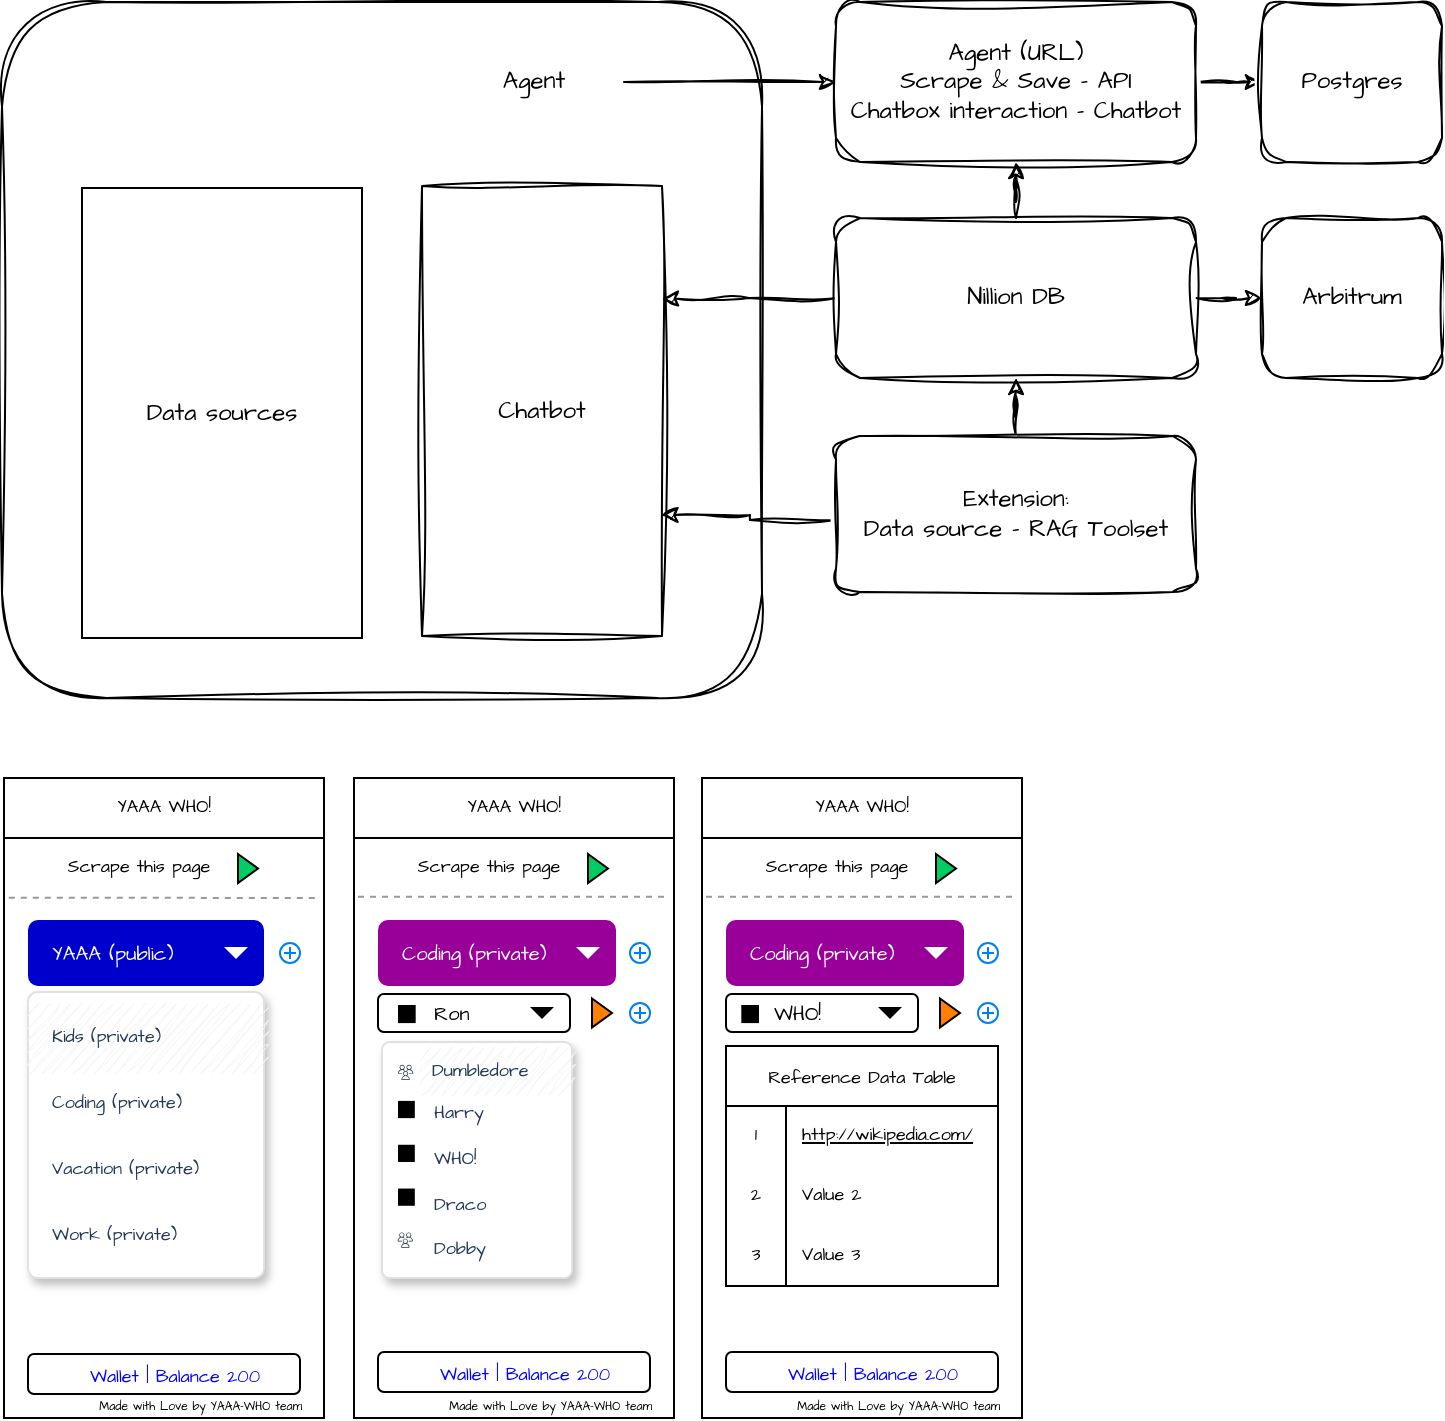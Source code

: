 <mxfile version="26.0.9">
  <diagram name="Page-1" id="-vO6IKAvIUpi8Fm659_Z">
    <mxGraphModel dx="765" dy="439" grid="1" gridSize="10" guides="1" tooltips="1" connect="1" arrows="1" fold="1" page="1" pageScale="1" pageWidth="827" pageHeight="1169" math="0" shadow="0">
      <root>
        <mxCell id="0" />
        <mxCell id="1" parent="0" />
        <mxCell id="kdlLtOx3mS1jV0NhRZuz-1" value="" style="rounded=1;whiteSpace=wrap;html=1;sketch=1;hachureGap=4;jiggle=2;curveFitting=1;fontFamily=Architects Daughter;fontSource=https%3A%2F%2Ffonts.googleapis.com%2Fcss%3Ffamily%3DArchitects%2BDaughter;" parent="1" vertex="1">
          <mxGeometry x="39" y="132" width="380" height="348" as="geometry" />
        </mxCell>
        <mxCell id="kdlLtOx3mS1jV0NhRZuz-2" value="Chatbot" style="rounded=0;whiteSpace=wrap;html=1;sketch=1;hachureGap=4;jiggle=2;curveFitting=1;fontFamily=Architects Daughter;fontSource=https%3A%2F%2Ffonts.googleapis.com%2Fcss%3Ffamily%3DArchitects%2BDaughter;" parent="1" vertex="1">
          <mxGeometry x="249" y="224" width="120" height="225" as="geometry" />
        </mxCell>
        <mxCell id="kdlLtOx3mS1jV0NhRZuz-6" style="edgeStyle=orthogonalEdgeStyle;rounded=0;sketch=1;hachureGap=4;jiggle=2;curveFitting=1;orthogonalLoop=1;jettySize=auto;html=1;fontFamily=Architects Daughter;fontSource=https%3A%2F%2Ffonts.googleapis.com%2Fcss%3Ffamily%3DArchitects%2BDaughter;" parent="1" source="kdlLtOx3mS1jV0NhRZuz-3" target="kdlLtOx3mS1jV0NhRZuz-5" edge="1">
          <mxGeometry relative="1" as="geometry" />
        </mxCell>
        <mxCell id="kdlLtOx3mS1jV0NhRZuz-3" value="Agent" style="text;html=1;align=center;verticalAlign=middle;whiteSpace=wrap;rounded=0;fontFamily=Architects Daughter;fontSource=https%3A%2F%2Ffonts.googleapis.com%2Fcss%3Ffamily%3DArchitects%2BDaughter;" parent="1" vertex="1">
          <mxGeometry x="260" y="157" width="90" height="30" as="geometry" />
        </mxCell>
        <mxCell id="kdlLtOx3mS1jV0NhRZuz-4" value="Data sources" style="text;html=1;align=center;verticalAlign=middle;whiteSpace=wrap;rounded=0;fontFamily=Architects Daughter;fontSource=https%3A%2F%2Ffonts.googleapis.com%2Fcss%3Ffamily%3DArchitects%2BDaughter;shadow=0;strokeColor=default;" parent="1" vertex="1">
          <mxGeometry x="79" y="225" width="140" height="225" as="geometry" />
        </mxCell>
        <mxCell id="W8ZjUxMZ1Ju0fuEqUYie-2" value="" style="edgeStyle=orthogonalEdgeStyle;rounded=0;sketch=1;hachureGap=4;jiggle=2;curveFitting=1;orthogonalLoop=1;jettySize=auto;html=1;fontFamily=Architects Daughter;fontSource=https%3A%2F%2Ffonts.googleapis.com%2Fcss%3Ffamily%3DArchitects%2BDaughter;" edge="1" parent="1" source="kdlLtOx3mS1jV0NhRZuz-5" target="W8ZjUxMZ1Ju0fuEqUYie-1">
          <mxGeometry relative="1" as="geometry" />
        </mxCell>
        <mxCell id="kdlLtOx3mS1jV0NhRZuz-5" value="Agent (URL)&lt;div&gt;Scrape &amp;amp; Save - API&lt;/div&gt;&lt;div&gt;Chatbox interaction - Chatbot&lt;/div&gt;" style="rounded=1;whiteSpace=wrap;html=1;sketch=1;hachureGap=4;jiggle=2;curveFitting=1;fontFamily=Architects Daughter;fontSource=https%3A%2F%2Ffonts.googleapis.com%2Fcss%3Ffamily%3DArchitects%2BDaughter;" parent="1" vertex="1">
          <mxGeometry x="456" y="132" width="180" height="80" as="geometry" />
        </mxCell>
        <mxCell id="kdlLtOx3mS1jV0NhRZuz-8" style="edgeStyle=orthogonalEdgeStyle;rounded=0;sketch=1;hachureGap=4;jiggle=2;curveFitting=1;orthogonalLoop=1;jettySize=auto;html=1;entryX=0.5;entryY=1;entryDx=0;entryDy=0;fontFamily=Architects Daughter;fontSource=https%3A%2F%2Ffonts.googleapis.com%2Fcss%3Ffamily%3DArchitects%2BDaughter;" parent="1" source="kdlLtOx3mS1jV0NhRZuz-7" target="kdlLtOx3mS1jV0NhRZuz-5" edge="1">
          <mxGeometry relative="1" as="geometry" />
        </mxCell>
        <mxCell id="kdlLtOx3mS1jV0NhRZuz-9" style="edgeStyle=orthogonalEdgeStyle;rounded=0;sketch=1;hachureGap=4;jiggle=2;curveFitting=1;orthogonalLoop=1;jettySize=auto;html=1;entryX=1;entryY=0.25;entryDx=0;entryDy=0;fontFamily=Architects Daughter;fontSource=https%3A%2F%2Ffonts.googleapis.com%2Fcss%3Ffamily%3DArchitects%2BDaughter;" parent="1" source="kdlLtOx3mS1jV0NhRZuz-7" target="kdlLtOx3mS1jV0NhRZuz-2" edge="1">
          <mxGeometry relative="1" as="geometry" />
        </mxCell>
        <mxCell id="kdlLtOx3mS1jV0NhRZuz-16" style="edgeStyle=orthogonalEdgeStyle;rounded=0;sketch=1;hachureGap=4;jiggle=2;curveFitting=1;orthogonalLoop=1;jettySize=auto;html=1;entryX=0;entryY=0.5;entryDx=0;entryDy=0;fontFamily=Architects Daughter;fontSource=https%3A%2F%2Ffonts.googleapis.com%2Fcss%3Ffamily%3DArchitects%2BDaughter;" parent="1" source="kdlLtOx3mS1jV0NhRZuz-7" target="kdlLtOx3mS1jV0NhRZuz-15" edge="1">
          <mxGeometry relative="1" as="geometry" />
        </mxCell>
        <mxCell id="kdlLtOx3mS1jV0NhRZuz-7" value="Nillion DB" style="rounded=1;whiteSpace=wrap;html=1;sketch=1;hachureGap=4;jiggle=2;curveFitting=1;fontFamily=Architects Daughter;fontSource=https%3A%2F%2Ffonts.googleapis.com%2Fcss%3Ffamily%3DArchitects%2BDaughter;" parent="1" vertex="1">
          <mxGeometry x="456" y="240" width="180" height="80" as="geometry" />
        </mxCell>
        <mxCell id="kdlLtOx3mS1jV0NhRZuz-11" style="edgeStyle=orthogonalEdgeStyle;rounded=0;sketch=1;hachureGap=4;jiggle=2;curveFitting=1;orthogonalLoop=1;jettySize=auto;html=1;entryX=0.5;entryY=1;entryDx=0;entryDy=0;fontFamily=Architects Daughter;fontSource=https%3A%2F%2Ffonts.googleapis.com%2Fcss%3Ffamily%3DArchitects%2BDaughter;" parent="1" source="kdlLtOx3mS1jV0NhRZuz-10" target="kdlLtOx3mS1jV0NhRZuz-7" edge="1">
          <mxGeometry relative="1" as="geometry" />
        </mxCell>
        <mxCell id="W8ZjUxMZ1Ju0fuEqUYie-3" style="edgeStyle=orthogonalEdgeStyle;rounded=0;sketch=1;hachureGap=4;jiggle=2;curveFitting=1;orthogonalLoop=1;jettySize=auto;html=1;fontFamily=Architects Daughter;fontSource=https%3A%2F%2Ffonts.googleapis.com%2Fcss%3Ffamily%3DArchitects%2BDaughter;entryX=0.998;entryY=0.731;entryDx=0;entryDy=0;entryPerimeter=0;exitX=0;exitY=0.5;exitDx=0;exitDy=0;" edge="1" parent="1" source="kdlLtOx3mS1jV0NhRZuz-10" target="kdlLtOx3mS1jV0NhRZuz-2">
          <mxGeometry relative="1" as="geometry">
            <Array as="points">
              <mxPoint x="456" y="391" />
              <mxPoint x="413" y="391" />
              <mxPoint x="413" y="389" />
            </Array>
          </mxGeometry>
        </mxCell>
        <mxCell id="kdlLtOx3mS1jV0NhRZuz-10" value="Extension:&lt;div&gt;Data source - RAG Toolset&lt;/div&gt;" style="rounded=1;whiteSpace=wrap;html=1;sketch=1;hachureGap=4;jiggle=2;curveFitting=1;fontFamily=Architects Daughter;fontSource=https%3A%2F%2Ffonts.googleapis.com%2Fcss%3Ffamily%3DArchitects%2BDaughter;" parent="1" vertex="1">
          <mxGeometry x="456" y="349" width="180" height="78" as="geometry" />
        </mxCell>
        <mxCell id="kdlLtOx3mS1jV0NhRZuz-15" value="Arbitrum" style="rounded=1;whiteSpace=wrap;html=1;sketch=1;hachureGap=4;jiggle=2;curveFitting=1;fontFamily=Architects Daughter;fontSource=https%3A%2F%2Ffonts.googleapis.com%2Fcss%3Ffamily%3DArchitects%2BDaughter;" parent="1" vertex="1">
          <mxGeometry x="669" y="240" width="90" height="80" as="geometry" />
        </mxCell>
        <mxCell id="kdlLtOx3mS1jV0NhRZuz-19" value="" style="rounded=0;whiteSpace=wrap;html=1;hachureGap=4;fontFamily=Architects Daughter;fontSource=https%3A%2F%2Ffonts.googleapis.com%2Fcss%3Ffamily%3DArchitects%2BDaughter;" parent="1" vertex="1">
          <mxGeometry x="40" y="520" width="160" height="320" as="geometry" />
        </mxCell>
        <mxCell id="kdlLtOx3mS1jV0NhRZuz-20" value="YAAA WHO!" style="text;html=1;align=center;verticalAlign=middle;whiteSpace=wrap;rounded=0;fontFamily=Architects Daughter;fontSource=https%3A%2F%2Ffonts.googleapis.com%2Fcss%3Ffamily%3DArchitects%2BDaughter;fontSize=9;labelBorderColor=none;strokeColor=default;" parent="1" vertex="1">
          <mxGeometry x="40" y="520" width="160" height="30" as="geometry" />
        </mxCell>
        <mxCell id="kdlLtOx3mS1jV0NhRZuz-25" value="" style="triangle;whiteSpace=wrap;html=1;hachureGap=4;fontFamily=Architects Daughter;fontSource=https%3A%2F%2Ffonts.googleapis.com%2Fcss%3Ffamily%3DArchitects%2BDaughter;fillColor=#00CC66;" parent="1" vertex="1">
          <mxGeometry x="157" y="558" width="10" height="14.5" as="geometry" />
        </mxCell>
        <mxCell id="kdlLtOx3mS1jV0NhRZuz-26" value="Scrape this page" style="text;html=1;align=center;verticalAlign=middle;whiteSpace=wrap;rounded=0;fontFamily=Architects Daughter;fontSource=https%3A%2F%2Ffonts.googleapis.com%2Fcss%3Ffamily%3DArchitects%2BDaughter;fontSize=9;labelBorderColor=none;strokeColor=none;" parent="1" vertex="1">
          <mxGeometry x="66.5" y="550" width="81" height="30" as="geometry" />
        </mxCell>
        <mxCell id="kdlLtOx3mS1jV0NhRZuz-29" value="&lt;font style=&quot;font-size: 10px;&quot;&gt;YAAA (public)&lt;/font&gt;" style="rounded=1;fillColor=#0000CC;strokeColor=none;html=1;fontColor=#ffffff;align=left;fontSize=12;spacingLeft=10;sketch=0;hachureGap=4;pointerEvents=0;fontFamily=Architects Daughter;fontSource=https%3A%2F%2Ffonts.googleapis.com%2Fcss%3Ffamily%3DArchitects%2BDaughter;jiggle=2;curveFitting=1;" parent="1" vertex="1">
          <mxGeometry x="52" y="591" width="118" height="33" as="geometry" />
        </mxCell>
        <mxCell id="kdlLtOx3mS1jV0NhRZuz-30" value="" style="shape=triangle;direction=south;fillColor=#ffffff;strokeColor=none;html=1;hachureGap=4;pointerEvents=0;fontFamily=Architects Daughter;fontSource=https%3A%2F%2Ffonts.googleapis.com%2Fcss%3Ffamily%3DArchitects%2BDaughter;fontSize=20;" parent="kdlLtOx3mS1jV0NhRZuz-29" vertex="1">
          <mxGeometry x="1" y="0.5" width="12" height="6" relative="1" as="geometry">
            <mxPoint x="-20" y="-3" as="offset" />
          </mxGeometry>
        </mxCell>
        <mxCell id="kdlLtOx3mS1jV0NhRZuz-31" value="" style="rounded=1;fillColor=#ffffff;strokeColor=#DFE1E5;shadow=1;html=1;arcSize=4;hachureGap=4;pointerEvents=0;fontFamily=Architects Daughter;fontSource=https%3A%2F%2Ffonts.googleapis.com%2Fcss%3Ffamily%3DArchitects%2BDaughter;fontSize=20;" parent="1" vertex="1">
          <mxGeometry x="52" y="627" width="118" height="143" as="geometry" />
        </mxCell>
        <mxCell id="kdlLtOx3mS1jV0NhRZuz-32" value="Kids (private)" style="rounded=0;fillColor=#F4F5F7;strokeColor=none;shadow=0;html=1;align=left;fontSize=9;spacingLeft=10;fontColor=#253858;resizeWidth=1;sketch=1;hachureGap=4;pointerEvents=0;fontFamily=Architects Daughter;fontSource=https%3A%2F%2Ffonts.googleapis.com%2Fcss%3Ffamily%3DArchitects%2BDaughter;jiggle=2;curveFitting=1;" parent="kdlLtOx3mS1jV0NhRZuz-31" vertex="1">
          <mxGeometry width="118" height="33" relative="1" as="geometry">
            <mxPoint y="6" as="offset" />
          </mxGeometry>
        </mxCell>
        <mxCell id="kdlLtOx3mS1jV0NhRZuz-33" value="Coding (private)" style="rounded=0;fillColor=none;strokeColor=none;shadow=0;html=1;align=left;fontSize=9;spacingLeft=10;fontColor=#253858;resizeWidth=1;sketch=1;hachureGap=4;pointerEvents=0;fontFamily=Architects Daughter;fontSource=https%3A%2F%2Ffonts.googleapis.com%2Fcss%3Ffamily%3DArchitects%2BDaughter;jiggle=2;curveFitting=1;" parent="kdlLtOx3mS1jV0NhRZuz-31" vertex="1">
          <mxGeometry width="118" height="33" relative="1" as="geometry">
            <mxPoint y="39" as="offset" />
          </mxGeometry>
        </mxCell>
        <mxCell id="kdlLtOx3mS1jV0NhRZuz-34" value="Vacation (private)" style="rounded=0;fillColor=none;strokeColor=none;shadow=0;html=1;align=left;fontSize=9;spacingLeft=10;fontColor=#253858;resizeWidth=1;sketch=1;hachureGap=4;pointerEvents=0;fontFamily=Architects Daughter;fontSource=https%3A%2F%2Ffonts.googleapis.com%2Fcss%3Ffamily%3DArchitects%2BDaughter;jiggle=2;curveFitting=1;" parent="kdlLtOx3mS1jV0NhRZuz-31" vertex="1">
          <mxGeometry width="118" height="33" relative="1" as="geometry">
            <mxPoint y="72" as="offset" />
          </mxGeometry>
        </mxCell>
        <mxCell id="kdlLtOx3mS1jV0NhRZuz-35" value="Work (private)" style="rounded=0;fillColor=none;strokeColor=none;shadow=0;html=1;align=left;fontSize=9;spacingLeft=10;fontColor=#253858;resizeWidth=1;sketch=1;hachureGap=4;pointerEvents=0;fontFamily=Architects Daughter;fontSource=https%3A%2F%2Ffonts.googleapis.com%2Fcss%3Ffamily%3DArchitects%2BDaughter;jiggle=2;curveFitting=1;" parent="kdlLtOx3mS1jV0NhRZuz-31" vertex="1">
          <mxGeometry width="118" height="33" relative="1" as="geometry">
            <mxPoint y="105" as="offset" />
          </mxGeometry>
        </mxCell>
        <mxCell id="kdlLtOx3mS1jV0NhRZuz-36" value="" style="rounded=0;whiteSpace=wrap;html=1;hachureGap=4;fontFamily=Architects Daughter;fontSource=https%3A%2F%2Ffonts.googleapis.com%2Fcss%3Ffamily%3DArchitects%2BDaughter;" parent="1" vertex="1">
          <mxGeometry x="389" y="520" width="160" height="320" as="geometry" />
        </mxCell>
        <mxCell id="kdlLtOx3mS1jV0NhRZuz-37" value="YAAA WHO!" style="text;html=1;align=center;verticalAlign=middle;whiteSpace=wrap;rounded=0;fontFamily=Architects Daughter;fontSource=https%3A%2F%2Ffonts.googleapis.com%2Fcss%3Ffamily%3DArchitects%2BDaughter;fontSize=9;labelBorderColor=none;strokeColor=default;" parent="1" vertex="1">
          <mxGeometry x="389" y="520" width="160" height="30" as="geometry" />
        </mxCell>
        <mxCell id="kdlLtOx3mS1jV0NhRZuz-38" value="" style="triangle;whiteSpace=wrap;html=1;hachureGap=4;fontFamily=Architects Daughter;fontSource=https%3A%2F%2Ffonts.googleapis.com%2Fcss%3Ffamily%3DArchitects%2BDaughter;fillColor=#00CC66;" parent="1" vertex="1">
          <mxGeometry x="506" y="558" width="10" height="14.5" as="geometry" />
        </mxCell>
        <mxCell id="kdlLtOx3mS1jV0NhRZuz-39" value="Scrape this page" style="text;html=1;align=center;verticalAlign=middle;whiteSpace=wrap;rounded=0;fontFamily=Architects Daughter;fontSource=https%3A%2F%2Ffonts.googleapis.com%2Fcss%3Ffamily%3DArchitects%2BDaughter;fontSize=9;labelBorderColor=none;strokeColor=none;" parent="1" vertex="1">
          <mxGeometry x="415.5" y="550" width="81" height="30" as="geometry" />
        </mxCell>
        <mxCell id="kdlLtOx3mS1jV0NhRZuz-41" value="&lt;font style=&quot;font-size: 10px;&quot;&gt;Coding (private)&lt;/font&gt;" style="rounded=1;fillColor=#990099;strokeColor=none;html=1;fontColor=#ffffff;align=left;fontSize=12;spacingLeft=10;sketch=0;hachureGap=4;pointerEvents=0;fontFamily=Architects Daughter;fontSource=https%3A%2F%2Ffonts.googleapis.com%2Fcss%3Ffamily%3DArchitects%2BDaughter;jiggle=2;curveFitting=1;" parent="1" vertex="1">
          <mxGeometry x="401" y="591" width="119" height="33" as="geometry" />
        </mxCell>
        <mxCell id="kdlLtOx3mS1jV0NhRZuz-42" value="" style="shape=triangle;direction=south;fillColor=#ffffff;strokeColor=none;html=1;hachureGap=4;pointerEvents=0;fontFamily=Architects Daughter;fontSource=https%3A%2F%2Ffonts.googleapis.com%2Fcss%3Ffamily%3DArchitects%2BDaughter;fontSize=20;" parent="kdlLtOx3mS1jV0NhRZuz-41" vertex="1">
          <mxGeometry x="1" y="0.5" width="12" height="6" relative="1" as="geometry">
            <mxPoint x="-20" y="-3" as="offset" />
          </mxGeometry>
        </mxCell>
        <mxCell id="kdlLtOx3mS1jV0NhRZuz-48" value="Reference Data Table" style="shape=table;startSize=30;container=1;collapsible=0;childLayout=tableLayout;fixedRows=1;rowLines=0;fontStyle=0;strokeColor=default;fontSize=9;hachureGap=4;fontFamily=Architects Daughter;fontSource=https%3A%2F%2Ffonts.googleapis.com%2Fcss%3Ffamily%3DArchitects%2BDaughter;swimlaneLine=1;" parent="1" vertex="1">
          <mxGeometry x="401" y="654" width="136" height="120" as="geometry" />
        </mxCell>
        <mxCell id="kdlLtOx3mS1jV0NhRZuz-49" value="" style="shape=tableRow;horizontal=0;startSize=0;swimlaneHead=0;swimlaneBody=0;top=0;left=0;bottom=0;right=0;collapsible=0;dropTarget=0;fillColor=none;points=[[0,0.5],[1,0.5]];portConstraint=eastwest;strokeColor=inherit;fontSize=9;sketch=1;hachureGap=4;jiggle=2;curveFitting=1;fontFamily=Architects Daughter;fontSource=https%3A%2F%2Ffonts.googleapis.com%2Fcss%3Ffamily%3DArchitects%2BDaughter;" parent="kdlLtOx3mS1jV0NhRZuz-48" vertex="1">
          <mxGeometry y="30" width="136" height="30" as="geometry" />
        </mxCell>
        <mxCell id="kdlLtOx3mS1jV0NhRZuz-50" value="1" style="shape=partialRectangle;html=1;whiteSpace=wrap;connectable=0;fillColor=none;top=0;left=0;bottom=0;right=0;overflow=hidden;pointerEvents=1;strokeColor=inherit;fontSize=9;sketch=1;hachureGap=4;jiggle=2;curveFitting=1;fontFamily=Architects Daughter;fontSource=https%3A%2F%2Ffonts.googleapis.com%2Fcss%3Ffamily%3DArchitects%2BDaughter;" parent="kdlLtOx3mS1jV0NhRZuz-49" vertex="1">
          <mxGeometry width="30" height="30" as="geometry">
            <mxRectangle width="30" height="30" as="alternateBounds" />
          </mxGeometry>
        </mxCell>
        <mxCell id="kdlLtOx3mS1jV0NhRZuz-51" value="&lt;u&gt;http://wikipedia.com/&lt;/u&gt;" style="shape=partialRectangle;html=1;whiteSpace=wrap;connectable=0;fillColor=none;top=0;left=0;bottom=0;right=0;align=left;spacingLeft=6;overflow=hidden;strokeColor=inherit;fontSize=9;sketch=1;hachureGap=4;jiggle=2;curveFitting=1;fontFamily=Architects Daughter;fontSource=https%3A%2F%2Ffonts.googleapis.com%2Fcss%3Ffamily%3DArchitects%2BDaughter;" parent="kdlLtOx3mS1jV0NhRZuz-49" vertex="1">
          <mxGeometry x="30" width="106" height="30" as="geometry">
            <mxRectangle width="106" height="30" as="alternateBounds" />
          </mxGeometry>
        </mxCell>
        <mxCell id="kdlLtOx3mS1jV0NhRZuz-52" value="" style="shape=tableRow;horizontal=0;startSize=0;swimlaneHead=0;swimlaneBody=0;top=0;left=0;bottom=0;right=0;collapsible=0;dropTarget=0;fillColor=none;points=[[0,0.5],[1,0.5]];portConstraint=eastwest;strokeColor=inherit;fontSize=9;sketch=1;hachureGap=4;jiggle=2;curveFitting=1;fontFamily=Architects Daughter;fontSource=https%3A%2F%2Ffonts.googleapis.com%2Fcss%3Ffamily%3DArchitects%2BDaughter;" parent="kdlLtOx3mS1jV0NhRZuz-48" vertex="1">
          <mxGeometry y="60" width="136" height="30" as="geometry" />
        </mxCell>
        <mxCell id="kdlLtOx3mS1jV0NhRZuz-53" value="2" style="shape=partialRectangle;html=1;whiteSpace=wrap;connectable=0;fillColor=none;top=0;left=0;bottom=0;right=0;overflow=hidden;strokeColor=inherit;fontSize=9;sketch=1;hachureGap=4;jiggle=2;curveFitting=1;fontFamily=Architects Daughter;fontSource=https%3A%2F%2Ffonts.googleapis.com%2Fcss%3Ffamily%3DArchitects%2BDaughter;" parent="kdlLtOx3mS1jV0NhRZuz-52" vertex="1">
          <mxGeometry width="30" height="30" as="geometry">
            <mxRectangle width="30" height="30" as="alternateBounds" />
          </mxGeometry>
        </mxCell>
        <mxCell id="kdlLtOx3mS1jV0NhRZuz-54" value="Value 2" style="shape=partialRectangle;html=1;whiteSpace=wrap;connectable=0;fillColor=none;top=0;left=0;bottom=0;right=0;align=left;spacingLeft=6;overflow=hidden;strokeColor=inherit;fontSize=9;sketch=1;hachureGap=4;jiggle=2;curveFitting=1;fontFamily=Architects Daughter;fontSource=https%3A%2F%2Ffonts.googleapis.com%2Fcss%3Ffamily%3DArchitects%2BDaughter;" parent="kdlLtOx3mS1jV0NhRZuz-52" vertex="1">
          <mxGeometry x="30" width="106" height="30" as="geometry">
            <mxRectangle width="106" height="30" as="alternateBounds" />
          </mxGeometry>
        </mxCell>
        <mxCell id="kdlLtOx3mS1jV0NhRZuz-55" value="" style="shape=tableRow;horizontal=0;startSize=0;swimlaneHead=0;swimlaneBody=0;top=0;left=0;bottom=0;right=0;collapsible=0;dropTarget=0;fillColor=none;points=[[0,0.5],[1,0.5]];portConstraint=eastwest;strokeColor=inherit;fontSize=9;sketch=1;hachureGap=4;jiggle=2;curveFitting=1;fontFamily=Architects Daughter;fontSource=https%3A%2F%2Ffonts.googleapis.com%2Fcss%3Ffamily%3DArchitects%2BDaughter;" parent="kdlLtOx3mS1jV0NhRZuz-48" vertex="1">
          <mxGeometry y="90" width="136" height="30" as="geometry" />
        </mxCell>
        <mxCell id="kdlLtOx3mS1jV0NhRZuz-56" value="3" style="shape=partialRectangle;html=1;whiteSpace=wrap;connectable=0;fillColor=none;top=0;left=0;bottom=0;right=0;overflow=hidden;strokeColor=inherit;fontSize=9;sketch=1;hachureGap=4;jiggle=2;curveFitting=1;fontFamily=Architects Daughter;fontSource=https%3A%2F%2Ffonts.googleapis.com%2Fcss%3Ffamily%3DArchitects%2BDaughter;" parent="kdlLtOx3mS1jV0NhRZuz-55" vertex="1">
          <mxGeometry width="30" height="30" as="geometry">
            <mxRectangle width="30" height="30" as="alternateBounds" />
          </mxGeometry>
        </mxCell>
        <mxCell id="kdlLtOx3mS1jV0NhRZuz-57" value="Value 3" style="shape=partialRectangle;html=1;whiteSpace=wrap;connectable=0;fillColor=none;top=0;left=0;bottom=0;right=0;align=left;spacingLeft=6;overflow=hidden;strokeColor=inherit;fontSize=9;sketch=1;hachureGap=4;jiggle=2;curveFitting=1;fontFamily=Architects Daughter;fontSource=https%3A%2F%2Ffonts.googleapis.com%2Fcss%3Ffamily%3DArchitects%2BDaughter;" parent="kdlLtOx3mS1jV0NhRZuz-55" vertex="1">
          <mxGeometry x="30" width="106" height="30" as="geometry">
            <mxRectangle width="106" height="30" as="alternateBounds" />
          </mxGeometry>
        </mxCell>
        <mxCell id="kdlLtOx3mS1jV0NhRZuz-64" value="" style="endArrow=none;dashed=1;html=1;rounded=0;hachureGap=4;fontFamily=Architects Daughter;fontSource=https%3A%2F%2Ffonts.googleapis.com%2Fcss%3Ffamily%3DArchitects%2BDaughter;exitX=0.015;exitY=0.187;exitDx=0;exitDy=0;exitPerimeter=0;strokeColor=#999999;" parent="1" source="kdlLtOx3mS1jV0NhRZuz-19" edge="1">
          <mxGeometry width="50" height="50" relative="1" as="geometry">
            <mxPoint x="178" y="710" as="sourcePoint" />
            <mxPoint x="198" y="580" as="targetPoint" />
          </mxGeometry>
        </mxCell>
        <mxCell id="kdlLtOx3mS1jV0NhRZuz-65" value="" style="endArrow=none;dashed=1;html=1;rounded=0;hachureGap=4;fontFamily=Architects Daughter;fontSource=https%3A%2F%2Ffonts.googleapis.com%2Fcss%3Ffamily%3DArchitects%2BDaughter;exitX=0.015;exitY=0.187;exitDx=0;exitDy=0;exitPerimeter=0;strokeColor=#999999;" parent="1" edge="1">
          <mxGeometry width="50" height="50" relative="1" as="geometry">
            <mxPoint x="391" y="579.38" as="sourcePoint" />
            <mxPoint x="547" y="579.38" as="targetPoint" />
          </mxGeometry>
        </mxCell>
        <mxCell id="kdlLtOx3mS1jV0NhRZuz-68" value="" style="html=1;verticalLabelPosition=bottom;align=center;labelBackgroundColor=#ffffff;verticalAlign=top;strokeWidth=1;strokeColor=#0080F0;shadow=0;dashed=0;shape=mxgraph.ios7.icons.add;hachureGap=4;fontFamily=Architects Daughter;fontSource=https%3A%2F%2Ffonts.googleapis.com%2Fcss%3Ffamily%3DArchitects%2BDaughter;" parent="1" vertex="1">
          <mxGeometry x="178" y="602.5" width="10" height="10" as="geometry" />
        </mxCell>
        <mxCell id="kdlLtOx3mS1jV0NhRZuz-69" value="" style="html=1;verticalLabelPosition=bottom;align=center;labelBackgroundColor=#ffffff;verticalAlign=top;strokeWidth=1;strokeColor=#0080F0;shadow=0;dashed=0;shape=mxgraph.ios7.icons.add;hachureGap=4;fontFamily=Architects Daughter;fontSource=https%3A%2F%2Ffonts.googleapis.com%2Fcss%3Ffamily%3DArchitects%2BDaughter;" parent="1" vertex="1">
          <mxGeometry x="527" y="602.5" width="10" height="10" as="geometry" />
        </mxCell>
        <mxCell id="kdlLtOx3mS1jV0NhRZuz-70" value="&lt;font style=&quot;font-size: 9px;&quot;&gt;Wallet | Balance 200&lt;/font&gt;" style="rounded=1;fillColor=none;strokeColor=default;html=1;fontColor=#0000FF;align=center;fontSize=10;spacingLeft=10;fontSize=11;hachureGap=4;pointerEvents=0;fontFamily=Architects Daughter;fontSource=https%3A%2F%2Ffonts.googleapis.com%2Fcss%3Ffamily%3DArchitects%2BDaughter;labelBorderColor=none;" parent="1" vertex="1">
          <mxGeometry x="401" y="807" width="136" height="20" as="geometry" />
        </mxCell>
        <mxCell id="kdlLtOx3mS1jV0NhRZuz-71" value="&lt;font style=&quot;font-size: 9px;&quot;&gt;Wallet | Balance 200&lt;/font&gt;" style="rounded=1;fillColor=none;strokeColor=default;html=1;fontColor=#0000FF;align=center;fontSize=10;spacingLeft=10;fontSize=11;hachureGap=4;pointerEvents=0;fontFamily=Architects Daughter;fontSource=https%3A%2F%2Ffonts.googleapis.com%2Fcss%3Ffamily%3DArchitects%2BDaughter;labelBorderColor=none;" parent="1" vertex="1">
          <mxGeometry x="52" y="808" width="136" height="20" as="geometry" />
        </mxCell>
        <mxCell id="kdlLtOx3mS1jV0NhRZuz-72" value="&lt;font style=&quot;font-size: 10px;&quot;&gt;&amp;nbsp; &amp;nbsp;WHO!&lt;/font&gt;" style="rounded=1;fillColor=default;strokeColor=default;html=1;fontColor=#000000;align=left;fontSize=12;spacingLeft=10;sketch=0;hachureGap=4;pointerEvents=0;fontFamily=Architects Daughter;fontSource=https%3A%2F%2Ffonts.googleapis.com%2Fcss%3Ffamily%3DArchitects%2BDaughter;jiggle=2;curveFitting=1;" parent="1" vertex="1">
          <mxGeometry x="401" y="628" width="96" height="19" as="geometry" />
        </mxCell>
        <mxCell id="kdlLtOx3mS1jV0NhRZuz-73" value="" style="shape=triangle;direction=south;fillColor=#000000;strokeColor=none;html=1;hachureGap=4;pointerEvents=0;fontFamily=Architects Daughter;fontSource=https%3A%2F%2Ffonts.googleapis.com%2Fcss%3Ffamily%3DArchitects%2BDaughter;fontSize=20;" parent="kdlLtOx3mS1jV0NhRZuz-72" vertex="1">
          <mxGeometry x="1" y="0.5" width="12" height="6" relative="1" as="geometry">
            <mxPoint x="-20" y="-3" as="offset" />
          </mxGeometry>
        </mxCell>
        <mxCell id="kdlLtOx3mS1jV0NhRZuz-119" value="" style="sketch=0;verticalLabelPosition=bottom;sketch=0;aspect=fixed;html=1;verticalAlign=top;strokeColor=none;fillColor=#000000;align=center;outlineConnect=0;pointerEvents=1;shape=mxgraph.citrix2.user;hachureGap=4;jiggle=2;curveFitting=1;fontFamily=Architects Daughter;fontSource=https%3A%2F%2Ffonts.googleapis.com%2Fcss%3Ffamily%3DArchitects%2BDaughter;" parent="kdlLtOx3mS1jV0NhRZuz-72" vertex="1">
          <mxGeometry x="7.66" y="5.5" width="8.84" height="9.05" as="geometry" />
        </mxCell>
        <mxCell id="kdlLtOx3mS1jV0NhRZuz-76" value="" style="triangle;whiteSpace=wrap;html=1;hachureGap=4;fontFamily=Architects Daughter;fontSource=https%3A%2F%2Ffonts.googleapis.com%2Fcss%3Ffamily%3DArchitects%2BDaughter;fillColor=#FF8000;" parent="1" vertex="1">
          <mxGeometry x="508" y="630.25" width="10" height="14.5" as="geometry" />
        </mxCell>
        <mxCell id="kdlLtOx3mS1jV0NhRZuz-77" value="" style="html=1;verticalLabelPosition=bottom;align=center;labelBackgroundColor=#ffffff;verticalAlign=top;strokeWidth=1;strokeColor=#0080F0;shadow=0;dashed=0;shape=mxgraph.ios7.icons.add;hachureGap=4;fontFamily=Architects Daughter;fontSource=https%3A%2F%2Ffonts.googleapis.com%2Fcss%3Ffamily%3DArchitects%2BDaughter;" parent="1" vertex="1">
          <mxGeometry x="527" y="632.5" width="10" height="10" as="geometry" />
        </mxCell>
        <mxCell id="kdlLtOx3mS1jV0NhRZuz-78" value="" style="rounded=0;whiteSpace=wrap;html=1;hachureGap=4;fontFamily=Architects Daughter;fontSource=https%3A%2F%2Ffonts.googleapis.com%2Fcss%3Ffamily%3DArchitects%2BDaughter;" parent="1" vertex="1">
          <mxGeometry x="215" y="520" width="160" height="320" as="geometry" />
        </mxCell>
        <mxCell id="kdlLtOx3mS1jV0NhRZuz-79" value="YAAA WHO!" style="text;html=1;align=center;verticalAlign=middle;whiteSpace=wrap;rounded=0;fontFamily=Architects Daughter;fontSource=https%3A%2F%2Ffonts.googleapis.com%2Fcss%3Ffamily%3DArchitects%2BDaughter;fontSize=9;labelBorderColor=none;strokeColor=default;" parent="1" vertex="1">
          <mxGeometry x="215" y="520" width="160" height="30" as="geometry" />
        </mxCell>
        <mxCell id="kdlLtOx3mS1jV0NhRZuz-80" value="" style="triangle;whiteSpace=wrap;html=1;hachureGap=4;fontFamily=Architects Daughter;fontSource=https%3A%2F%2Ffonts.googleapis.com%2Fcss%3Ffamily%3DArchitects%2BDaughter;fillColor=#00CC66;" parent="1" vertex="1">
          <mxGeometry x="332" y="558" width="10" height="14.5" as="geometry" />
        </mxCell>
        <mxCell id="kdlLtOx3mS1jV0NhRZuz-81" value="Scrape this page" style="text;html=1;align=center;verticalAlign=middle;whiteSpace=wrap;rounded=0;fontFamily=Architects Daughter;fontSource=https%3A%2F%2Ffonts.googleapis.com%2Fcss%3Ffamily%3DArchitects%2BDaughter;fontSize=9;labelBorderColor=none;strokeColor=none;" parent="1" vertex="1">
          <mxGeometry x="241.5" y="550" width="81" height="30" as="geometry" />
        </mxCell>
        <mxCell id="kdlLtOx3mS1jV0NhRZuz-95" value="" style="endArrow=none;dashed=1;html=1;rounded=0;hachureGap=4;fontFamily=Architects Daughter;fontSource=https%3A%2F%2Ffonts.googleapis.com%2Fcss%3Ffamily%3DArchitects%2BDaughter;exitX=0.015;exitY=0.187;exitDx=0;exitDy=0;exitPerimeter=0;strokeColor=#999999;" parent="1" edge="1">
          <mxGeometry width="50" height="50" relative="1" as="geometry">
            <mxPoint x="217" y="579.38" as="sourcePoint" />
            <mxPoint x="373" y="579.38" as="targetPoint" />
          </mxGeometry>
        </mxCell>
        <mxCell id="kdlLtOx3mS1jV0NhRZuz-97" value="&lt;font style=&quot;font-size: 9px;&quot;&gt;Wallet | Balance 200&lt;/font&gt;" style="rounded=1;fillColor=none;strokeColor=default;html=1;fontColor=#0000FF;align=center;fontSize=10;spacingLeft=10;fontSize=11;hachureGap=4;pointerEvents=0;fontFamily=Architects Daughter;fontSource=https%3A%2F%2Ffonts.googleapis.com%2Fcss%3Ffamily%3DArchitects%2BDaughter;labelBorderColor=none;" parent="1" vertex="1">
          <mxGeometry x="227" y="807" width="136" height="20" as="geometry" />
        </mxCell>
        <mxCell id="kdlLtOx3mS1jV0NhRZuz-98" value="&lt;span style=&quot;font-size: 10px;&quot;&gt;&amp;nbsp; &amp;nbsp; Ron&lt;/span&gt;" style="rounded=1;fillColor=none;strokeColor=default;html=1;fontColor=#000000;align=left;fontSize=12;spacingLeft=10;sketch=0;hachureGap=4;pointerEvents=0;fontFamily=Architects Daughter;fontSource=https%3A%2F%2Ffonts.googleapis.com%2Fcss%3Ffamily%3DArchitects%2BDaughter;jiggle=2;curveFitting=1;" parent="1" vertex="1">
          <mxGeometry x="227" y="628" width="96" height="19" as="geometry" />
        </mxCell>
        <mxCell id="kdlLtOx3mS1jV0NhRZuz-99" value="" style="shape=triangle;direction=south;fillColor=#000000;strokeColor=none;html=1;hachureGap=4;pointerEvents=0;fontFamily=Architects Daughter;fontSource=https%3A%2F%2Ffonts.googleapis.com%2Fcss%3Ffamily%3DArchitects%2BDaughter;fontSize=20;" parent="kdlLtOx3mS1jV0NhRZuz-98" vertex="1">
          <mxGeometry x="1" y="0.5" width="12" height="6" relative="1" as="geometry">
            <mxPoint x="-20" y="-3" as="offset" />
          </mxGeometry>
        </mxCell>
        <mxCell id="kdlLtOx3mS1jV0NhRZuz-117" value="" style="sketch=0;verticalLabelPosition=bottom;sketch=0;aspect=fixed;html=1;verticalAlign=top;strokeColor=none;fillColor=#000000;align=center;outlineConnect=0;pointerEvents=1;shape=mxgraph.citrix2.user;hachureGap=4;jiggle=2;curveFitting=1;fontFamily=Architects Daughter;fontSource=https%3A%2F%2Ffonts.googleapis.com%2Fcss%3Ffamily%3DArchitects%2BDaughter;" parent="kdlLtOx3mS1jV0NhRZuz-98" vertex="1">
          <mxGeometry x="10" y="5.5" width="8.84" height="9.05" as="geometry" />
        </mxCell>
        <mxCell id="kdlLtOx3mS1jV0NhRZuz-100" value="" style="triangle;whiteSpace=wrap;html=1;hachureGap=4;fontFamily=Architects Daughter;fontSource=https%3A%2F%2Ffonts.googleapis.com%2Fcss%3Ffamily%3DArchitects%2BDaughter;fillColor=#FF8000;" parent="1" vertex="1">
          <mxGeometry x="334" y="630.25" width="10" height="14.5" as="geometry" />
        </mxCell>
        <mxCell id="kdlLtOx3mS1jV0NhRZuz-101" value="" style="html=1;verticalLabelPosition=bottom;align=center;labelBackgroundColor=#ffffff;verticalAlign=top;strokeWidth=1;strokeColor=#0080F0;shadow=0;dashed=0;shape=mxgraph.ios7.icons.add;hachureGap=4;fontFamily=Architects Daughter;fontSource=https%3A%2F%2Ffonts.googleapis.com%2Fcss%3Ffamily%3DArchitects%2BDaughter;" parent="1" vertex="1">
          <mxGeometry x="353" y="632.5" width="10" height="10" as="geometry" />
        </mxCell>
        <mxCell id="kdlLtOx3mS1jV0NhRZuz-102" value="" style="rounded=1;fillColor=#ffffff;strokeColor=#DFE1E5;shadow=1;html=1;arcSize=4;hachureGap=4;pointerEvents=0;fontFamily=Architects Daughter;fontSource=https%3A%2F%2Ffonts.googleapis.com%2Fcss%3Ffamily%3DArchitects%2BDaughter;fontSize=20;" parent="1" vertex="1">
          <mxGeometry x="229" y="652" width="95" height="118" as="geometry" />
        </mxCell>
        <mxCell id="kdlLtOx3mS1jV0NhRZuz-103" value="Dumbledore" style="rounded=0;fillColor=#F4F5F7;strokeColor=none;shadow=0;html=1;align=left;fontSize=9;spacingLeft=4;fontColor=#253858;resizeWidth=1;sketch=1;hachureGap=4;pointerEvents=0;fontFamily=Architects Daughter;fontSource=https%3A%2F%2Ffonts.googleapis.com%2Fcss%3Ffamily%3DArchitects%2BDaughter;jiggle=2;curveFitting=1;" parent="kdlLtOx3mS1jV0NhRZuz-102" vertex="1">
          <mxGeometry width="75" height="23" relative="1" as="geometry">
            <mxPoint x="19" y="3" as="offset" />
          </mxGeometry>
        </mxCell>
        <mxCell id="kdlLtOx3mS1jV0NhRZuz-104" value="Harry" style="rounded=0;fillColor=none;strokeColor=none;shadow=0;html=1;align=left;fontSize=9;spacingLeft=4;fontColor=#253858;resizeWidth=1;sketch=1;hachureGap=4;pointerEvents=0;fontFamily=Architects Daughter;fontSource=https%3A%2F%2Ffonts.googleapis.com%2Fcss%3Ffamily%3DArchitects%2BDaughter;jiggle=2;curveFitting=1;" parent="kdlLtOx3mS1jV0NhRZuz-102" vertex="1">
          <mxGeometry width="75" height="23" relative="1" as="geometry">
            <mxPoint x="20" y="24" as="offset" />
          </mxGeometry>
        </mxCell>
        <mxCell id="kdlLtOx3mS1jV0NhRZuz-108" value="WHO!" style="rounded=0;fillColor=none;strokeColor=none;shadow=0;html=1;align=left;fontSize=9;spacingLeft=4;fontColor=#253858;resizeWidth=1;sketch=1;hachureGap=4;pointerEvents=0;fontFamily=Architects Daughter;fontSource=https%3A%2F%2Ffonts.googleapis.com%2Fcss%3Ffamily%3DArchitects%2BDaughter;jiggle=2;curveFitting=1;" parent="kdlLtOx3mS1jV0NhRZuz-102" vertex="1">
          <mxGeometry width="75" height="23" relative="1" as="geometry">
            <mxPoint x="20" y="47" as="offset" />
          </mxGeometry>
        </mxCell>
        <mxCell id="kdlLtOx3mS1jV0NhRZuz-107" value="" style="sketch=0;outlineConnect=0;fontColor=#232F3E;gradientColor=none;fillColor=#232F3D;strokeColor=none;dashed=0;verticalLabelPosition=bottom;verticalAlign=top;align=center;html=1;fontSize=12;fontStyle=0;aspect=fixed;pointerEvents=1;shape=mxgraph.aws4.users;hachureGap=4;jiggle=2;curveFitting=1;fontFamily=Architects Daughter;fontSource=https%3A%2F%2Ffonts.googleapis.com%2Fcss%3Ffamily%3DArchitects%2BDaughter;" parent="kdlLtOx3mS1jV0NhRZuz-102" vertex="1">
          <mxGeometry x="8" y="11.419" width="7.613" height="7.613" as="geometry" />
        </mxCell>
        <mxCell id="kdlLtOx3mS1jV0NhRZuz-109" value="" style="sketch=0;verticalLabelPosition=bottom;sketch=0;aspect=fixed;html=1;verticalAlign=top;strokeColor=none;fillColor=#000000;align=center;outlineConnect=0;pointerEvents=1;shape=mxgraph.citrix2.user;hachureGap=4;jiggle=2;curveFitting=1;fontFamily=Architects Daughter;fontSource=https%3A%2F%2Ffonts.googleapis.com%2Fcss%3Ffamily%3DArchitects%2BDaughter;" parent="kdlLtOx3mS1jV0NhRZuz-102" vertex="1">
          <mxGeometry x="8" y="29.452" width="8.412" height="8.612" as="geometry" />
        </mxCell>
        <mxCell id="kdlLtOx3mS1jV0NhRZuz-110" value="" style="sketch=0;verticalLabelPosition=bottom;sketch=0;aspect=fixed;html=1;verticalAlign=top;strokeColor=none;fillColor=#000000;align=center;outlineConnect=0;pointerEvents=1;shape=mxgraph.citrix2.user;hachureGap=4;jiggle=2;curveFitting=1;fontFamily=Architects Daughter;fontSource=https%3A%2F%2Ffonts.googleapis.com%2Fcss%3Ffamily%3DArchitects%2BDaughter;" parent="kdlLtOx3mS1jV0NhRZuz-102" vertex="1">
          <mxGeometry x="8" y="51.387" width="8.412" height="8.612" as="geometry" />
        </mxCell>
        <mxCell id="kdlLtOx3mS1jV0NhRZuz-111" value="" style="sketch=0;verticalLabelPosition=bottom;sketch=0;aspect=fixed;html=1;verticalAlign=top;strokeColor=none;fillColor=#000000;align=center;outlineConnect=0;pointerEvents=1;shape=mxgraph.citrix2.user;hachureGap=4;jiggle=2;curveFitting=1;fontFamily=Architects Daughter;fontSource=https%3A%2F%2Ffonts.googleapis.com%2Fcss%3Ffamily%3DArchitects%2BDaughter;" parent="kdlLtOx3mS1jV0NhRZuz-102" vertex="1">
          <mxGeometry x="8" y="73.274" width="8.412" height="8.612" as="geometry" />
        </mxCell>
        <mxCell id="kdlLtOx3mS1jV0NhRZuz-112" value="Draco" style="rounded=0;fillColor=none;strokeColor=none;shadow=0;html=1;align=left;fontSize=9;spacingLeft=4;fontColor=#253858;resizeWidth=1;sketch=1;hachureGap=4;pointerEvents=0;fontFamily=Architects Daughter;fontSource=https%3A%2F%2Ffonts.googleapis.com%2Fcss%3Ffamily%3DArchitects%2BDaughter;jiggle=2;curveFitting=1;" parent="kdlLtOx3mS1jV0NhRZuz-102" vertex="1">
          <mxGeometry width="75" height="23" relative="1" as="geometry">
            <mxPoint x="20" y="70" as="offset" />
          </mxGeometry>
        </mxCell>
        <mxCell id="kdlLtOx3mS1jV0NhRZuz-115" value="Dobby" style="rounded=0;fillColor=none;strokeColor=none;shadow=0;html=1;align=left;fontSize=9;spacingLeft=4;fontColor=#253858;resizeWidth=1;sketch=1;hachureGap=4;pointerEvents=0;fontFamily=Architects Daughter;fontSource=https%3A%2F%2Ffonts.googleapis.com%2Fcss%3Ffamily%3DArchitects%2BDaughter;jiggle=2;curveFitting=1;" parent="kdlLtOx3mS1jV0NhRZuz-102" vertex="1">
          <mxGeometry width="75" height="23" relative="1" as="geometry">
            <mxPoint x="20" y="92" as="offset" />
          </mxGeometry>
        </mxCell>
        <mxCell id="kdlLtOx3mS1jV0NhRZuz-116" value="" style="sketch=0;outlineConnect=0;fontColor=#232F3E;gradientColor=none;fillColor=#232F3D;strokeColor=none;dashed=0;verticalLabelPosition=bottom;verticalAlign=top;align=center;html=1;fontSize=12;fontStyle=0;aspect=fixed;pointerEvents=1;shape=mxgraph.aws4.users;hachureGap=4;jiggle=2;curveFitting=1;fontFamily=Architects Daughter;fontSource=https%3A%2F%2Ffonts.googleapis.com%2Fcss%3Ffamily%3DArchitects%2BDaughter;" parent="kdlLtOx3mS1jV0NhRZuz-102" vertex="1">
          <mxGeometry x="7.84" y="95.209" width="7.613" height="7.613" as="geometry" />
        </mxCell>
        <mxCell id="kdlLtOx3mS1jV0NhRZuz-120" value="&lt;font style=&quot;font-size: 10px;&quot;&gt;Coding (private)&lt;/font&gt;" style="rounded=1;fillColor=#990099;strokeColor=none;html=1;fontColor=#ffffff;align=left;fontSize=12;spacingLeft=10;sketch=0;hachureGap=4;pointerEvents=0;fontFamily=Architects Daughter;fontSource=https%3A%2F%2Ffonts.googleapis.com%2Fcss%3Ffamily%3DArchitects%2BDaughter;jiggle=2;curveFitting=1;" parent="1" vertex="1">
          <mxGeometry x="227" y="591" width="119" height="33" as="geometry" />
        </mxCell>
        <mxCell id="kdlLtOx3mS1jV0NhRZuz-121" value="" style="shape=triangle;direction=south;fillColor=#ffffff;strokeColor=none;html=1;hachureGap=4;pointerEvents=0;fontFamily=Architects Daughter;fontSource=https%3A%2F%2Ffonts.googleapis.com%2Fcss%3Ffamily%3DArchitects%2BDaughter;fontSize=20;" parent="kdlLtOx3mS1jV0NhRZuz-120" vertex="1">
          <mxGeometry x="1" y="0.5" width="12" height="6" relative="1" as="geometry">
            <mxPoint x="-20" y="-3" as="offset" />
          </mxGeometry>
        </mxCell>
        <mxCell id="kdlLtOx3mS1jV0NhRZuz-122" value="" style="html=1;verticalLabelPosition=bottom;align=center;labelBackgroundColor=#ffffff;verticalAlign=top;strokeWidth=1;strokeColor=#0080F0;shadow=0;dashed=0;shape=mxgraph.ios7.icons.add;hachureGap=4;fontFamily=Architects Daughter;fontSource=https%3A%2F%2Ffonts.googleapis.com%2Fcss%3Ffamily%3DArchitects%2BDaughter;" parent="1" vertex="1">
          <mxGeometry x="353" y="602.5" width="10" height="10" as="geometry" />
        </mxCell>
        <mxCell id="kdlLtOx3mS1jV0NhRZuz-124" value="Made with Love by YAAA-WHO team" style="text;html=1;align=right;verticalAlign=middle;whiteSpace=wrap;rounded=0;fontFamily=Architects Daughter;fontSource=https%3A%2F%2Ffonts.googleapis.com%2Fcss%3Ffamily%3DArchitects%2BDaughter;fontSize=6;labelBorderColor=none;strokeColor=none;spacingRight=9;" parent="1" vertex="1">
          <mxGeometry x="40" y="829" width="160" height="10" as="geometry" />
        </mxCell>
        <mxCell id="kdlLtOx3mS1jV0NhRZuz-125" value="Made with Love by YAAA-WHO team" style="text;html=1;align=right;verticalAlign=middle;whiteSpace=wrap;rounded=0;fontFamily=Architects Daughter;fontSource=https%3A%2F%2Ffonts.googleapis.com%2Fcss%3Ffamily%3DArchitects%2BDaughter;fontSize=6;labelBorderColor=none;strokeColor=none;spacingRight=9;" parent="1" vertex="1">
          <mxGeometry x="215" y="829" width="160" height="10" as="geometry" />
        </mxCell>
        <mxCell id="kdlLtOx3mS1jV0NhRZuz-126" value="Made with Love by YAAA-WHO team" style="text;html=1;align=right;verticalAlign=middle;whiteSpace=wrap;rounded=0;fontFamily=Architects Daughter;fontSource=https%3A%2F%2Ffonts.googleapis.com%2Fcss%3Ffamily%3DArchitects%2BDaughter;fontSize=6;labelBorderColor=none;strokeColor=none;spacingRight=9;" parent="1" vertex="1">
          <mxGeometry x="389" y="829" width="160" height="10" as="geometry" />
        </mxCell>
        <mxCell id="W8ZjUxMZ1Ju0fuEqUYie-1" value="Postgres" style="rounded=1;whiteSpace=wrap;html=1;sketch=1;hachureGap=4;jiggle=2;curveFitting=1;fontFamily=Architects Daughter;fontSource=https%3A%2F%2Ffonts.googleapis.com%2Fcss%3Ffamily%3DArchitects%2BDaughter;" vertex="1" parent="1">
          <mxGeometry x="669" y="132" width="90" height="80" as="geometry" />
        </mxCell>
      </root>
    </mxGraphModel>
  </diagram>
</mxfile>
